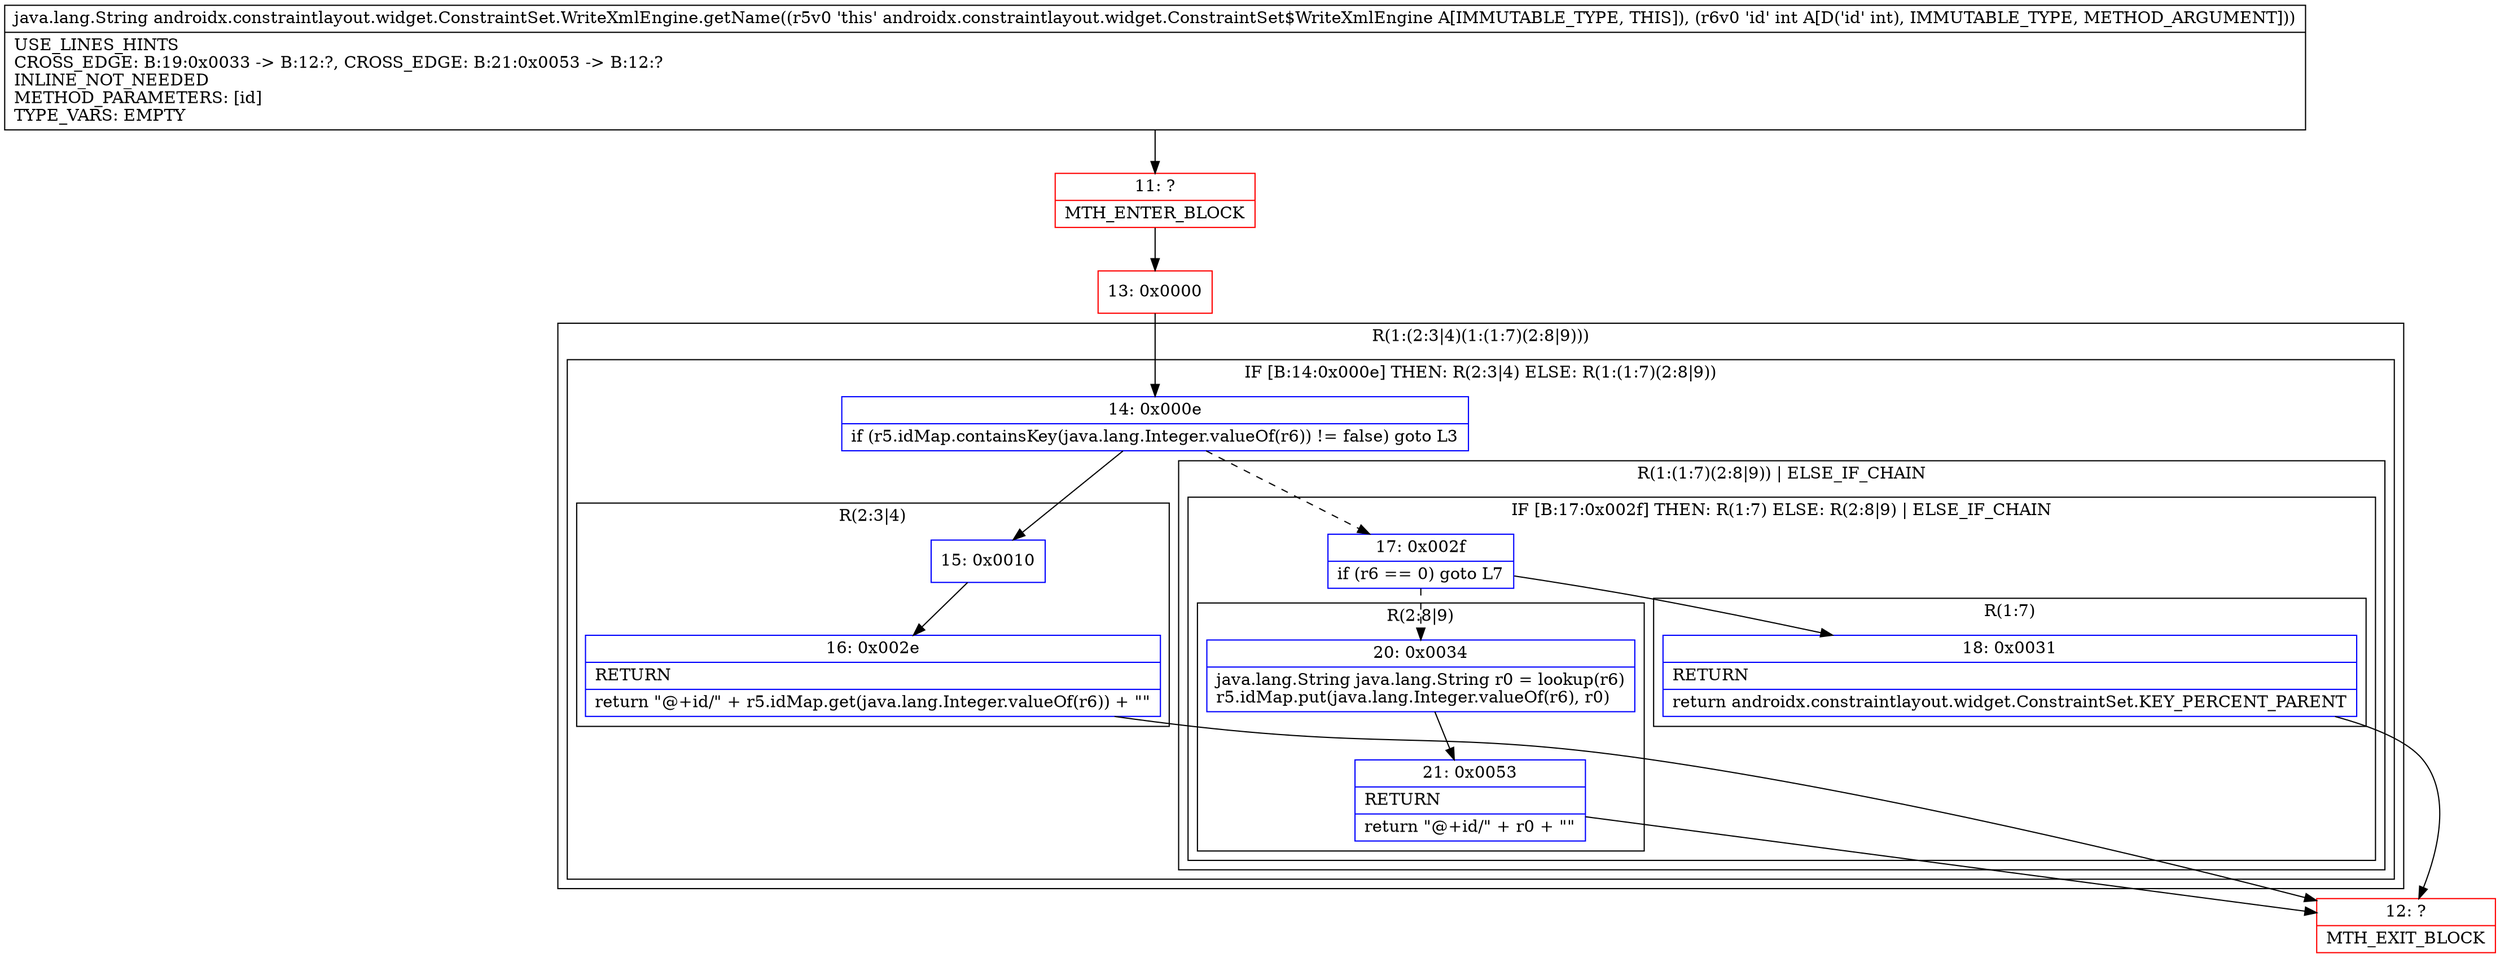 digraph "CFG forandroidx.constraintlayout.widget.ConstraintSet.WriteXmlEngine.getName(I)Ljava\/lang\/String;" {
subgraph cluster_Region_1929994703 {
label = "R(1:(2:3|4)(1:(1:7)(2:8|9)))";
node [shape=record,color=blue];
subgraph cluster_IfRegion_404805468 {
label = "IF [B:14:0x000e] THEN: R(2:3|4) ELSE: R(1:(1:7)(2:8|9))";
node [shape=record,color=blue];
Node_14 [shape=record,label="{14\:\ 0x000e|if (r5.idMap.containsKey(java.lang.Integer.valueOf(r6)) != false) goto L3\l}"];
subgraph cluster_Region_1067124074 {
label = "R(2:3|4)";
node [shape=record,color=blue];
Node_15 [shape=record,label="{15\:\ 0x0010}"];
Node_16 [shape=record,label="{16\:\ 0x002e|RETURN\l|return \"@+id\/\" + r5.idMap.get(java.lang.Integer.valueOf(r6)) + \"\"\l}"];
}
subgraph cluster_Region_972198308 {
label = "R(1:(1:7)(2:8|9)) | ELSE_IF_CHAIN\l";
node [shape=record,color=blue];
subgraph cluster_IfRegion_21858380 {
label = "IF [B:17:0x002f] THEN: R(1:7) ELSE: R(2:8|9) | ELSE_IF_CHAIN\l";
node [shape=record,color=blue];
Node_17 [shape=record,label="{17\:\ 0x002f|if (r6 == 0) goto L7\l}"];
subgraph cluster_Region_533280014 {
label = "R(1:7)";
node [shape=record,color=blue];
Node_18 [shape=record,label="{18\:\ 0x0031|RETURN\l|return androidx.constraintlayout.widget.ConstraintSet.KEY_PERCENT_PARENT\l}"];
}
subgraph cluster_Region_1970803763 {
label = "R(2:8|9)";
node [shape=record,color=blue];
Node_20 [shape=record,label="{20\:\ 0x0034|java.lang.String java.lang.String r0 = lookup(r6)\lr5.idMap.put(java.lang.Integer.valueOf(r6), r0)\l}"];
Node_21 [shape=record,label="{21\:\ 0x0053|RETURN\l|return \"@+id\/\" + r0 + \"\"\l}"];
}
}
}
}
}
Node_11 [shape=record,color=red,label="{11\:\ ?|MTH_ENTER_BLOCK\l}"];
Node_13 [shape=record,color=red,label="{13\:\ 0x0000}"];
Node_12 [shape=record,color=red,label="{12\:\ ?|MTH_EXIT_BLOCK\l}"];
MethodNode[shape=record,label="{java.lang.String androidx.constraintlayout.widget.ConstraintSet.WriteXmlEngine.getName((r5v0 'this' androidx.constraintlayout.widget.ConstraintSet$WriteXmlEngine A[IMMUTABLE_TYPE, THIS]), (r6v0 'id' int A[D('id' int), IMMUTABLE_TYPE, METHOD_ARGUMENT]))  | USE_LINES_HINTS\lCROSS_EDGE: B:19:0x0033 \-\> B:12:?, CROSS_EDGE: B:21:0x0053 \-\> B:12:?\lINLINE_NOT_NEEDED\lMETHOD_PARAMETERS: [id]\lTYPE_VARS: EMPTY\l}"];
MethodNode -> Node_11;Node_14 -> Node_15;
Node_14 -> Node_17[style=dashed];
Node_15 -> Node_16;
Node_16 -> Node_12;
Node_17 -> Node_18;
Node_17 -> Node_20[style=dashed];
Node_18 -> Node_12;
Node_20 -> Node_21;
Node_21 -> Node_12;
Node_11 -> Node_13;
Node_13 -> Node_14;
}

